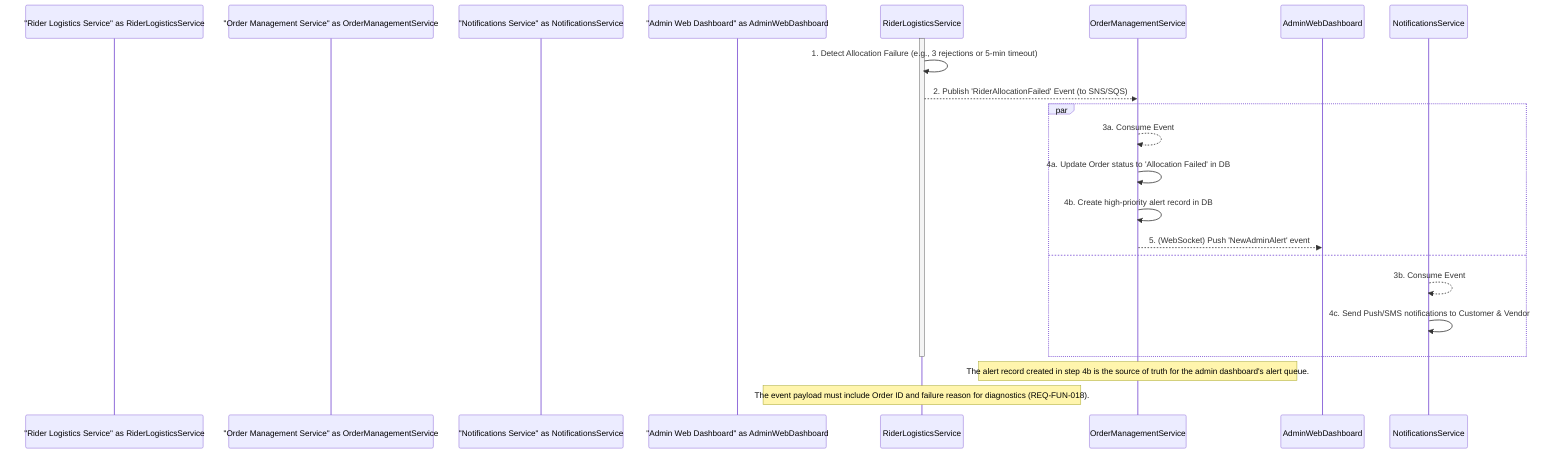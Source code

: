 sequenceDiagram
    participant "Rider Logistics Service" as RiderLogisticsService
    participant "Order Management Service" as OrderManagementService
    participant "Notifications Service" as NotificationsService
    participant "Admin Web Dashboard" as AdminWebDashboard

    activate RiderLogisticsService
    RiderLogisticsService->>RiderLogisticsService: 1. Detect Allocation Failure (e.g., 3 rejections or 5-min timeout)
    RiderLogisticsService-->>OrderManagementService: 2. Publish 'RiderAllocationFailed' Event (to SNS/SQS)
    
    par 
        OrderManagementService-->>OrderManagementService: 3a. Consume Event
        OrderManagementService->>OrderManagementService: 4a. Update Order status to 'Allocation Failed' in DB
        OrderManagementService->>OrderManagementService: 4b. Create high-priority alert record in DB
        OrderManagementService-->>AdminWebDashboard: 5. (WebSocket) Push 'NewAdminAlert' event
    and
        NotificationsService-->>NotificationsService: 3b. Consume Event
        NotificationsService->>NotificationsService: 4c. Send Push/SMS notifications to Customer & Vendor
    end

    deactivate RiderLogisticsService

    note over OrderManagementService: The alert record created in step 4b is the source of truth for the admin dashboard's alert queue.
    note over RiderLogisticsService: The event payload must include Order ID and failure reason for diagnostics (REQ-FUN-018).